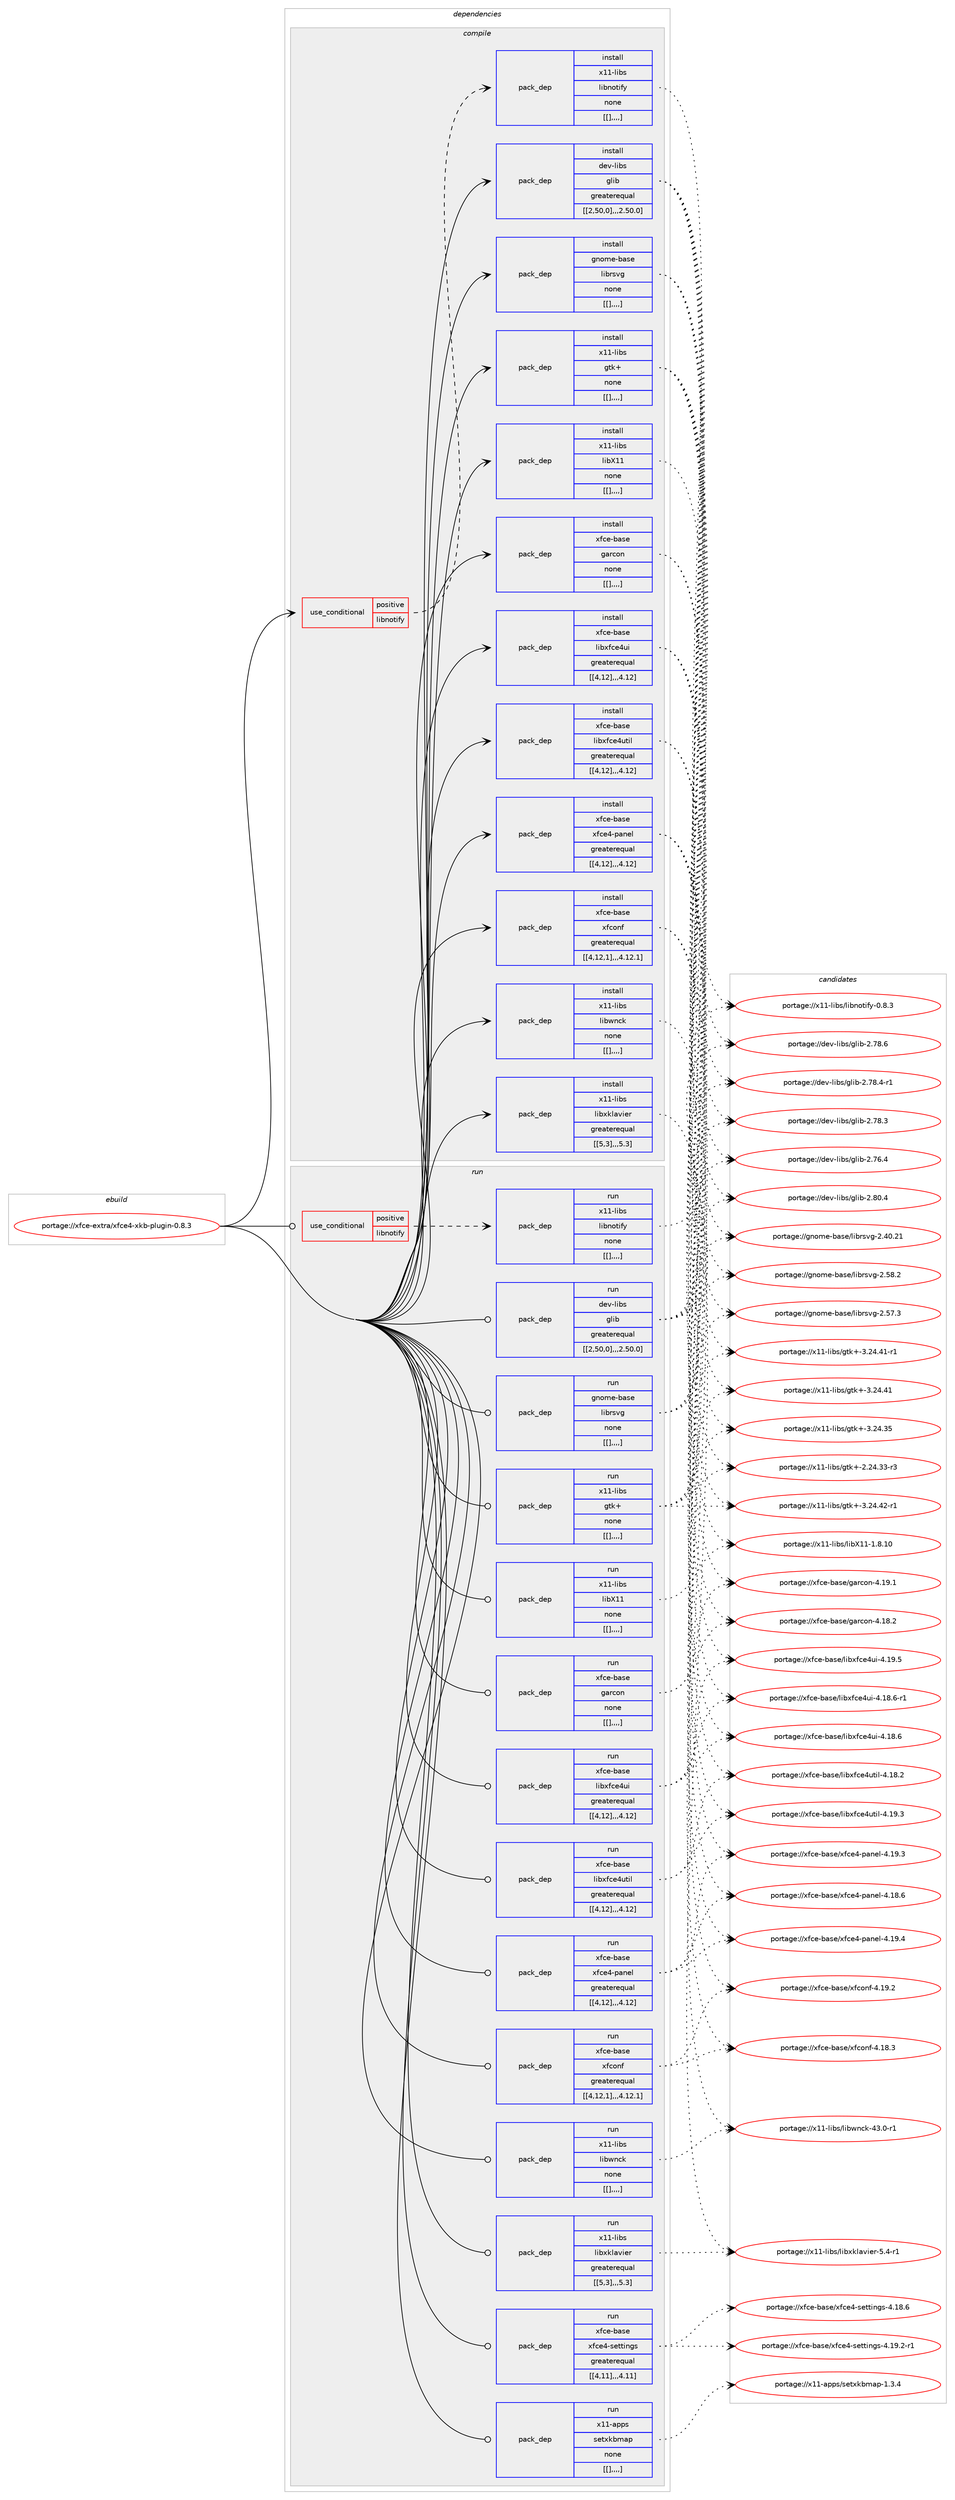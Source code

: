 digraph prolog {

# *************
# Graph options
# *************

newrank=true;
concentrate=true;
compound=true;
graph [rankdir=LR,fontname=Helvetica,fontsize=10,ranksep=1.5];#, ranksep=2.5, nodesep=0.2];
edge  [arrowhead=vee];
node  [fontname=Helvetica,fontsize=10];

# **********
# The ebuild
# **********

subgraph cluster_leftcol {
color=gray;
label=<<i>ebuild</i>>;
id [label="portage://xfce-extra/xfce4-xkb-plugin-0.8.3", color=red, width=4, href="../xfce-extra/xfce4-xkb-plugin-0.8.3.svg"];
}

# ****************
# The dependencies
# ****************

subgraph cluster_midcol {
color=gray;
label=<<i>dependencies</i>>;
subgraph cluster_compile {
fillcolor="#eeeeee";
style=filled;
label=<<i>compile</i>>;
subgraph cond5395 {
dependency16989 [label=<<TABLE BORDER="0" CELLBORDER="1" CELLSPACING="0" CELLPADDING="4"><TR><TD ROWSPAN="3" CELLPADDING="10">use_conditional</TD></TR><TR><TD>positive</TD></TR><TR><TD>libnotify</TD></TR></TABLE>>, shape=none, color=red];
subgraph pack11406 {
dependency16990 [label=<<TABLE BORDER="0" CELLBORDER="1" CELLSPACING="0" CELLPADDING="4" WIDTH="220"><TR><TD ROWSPAN="6" CELLPADDING="30">pack_dep</TD></TR><TR><TD WIDTH="110">install</TD></TR><TR><TD>x11-libs</TD></TR><TR><TD>libnotify</TD></TR><TR><TD>none</TD></TR><TR><TD>[[],,,,]</TD></TR></TABLE>>, shape=none, color=blue];
}
dependency16989:e -> dependency16990:w [weight=20,style="dashed",arrowhead="vee"];
}
id:e -> dependency16989:w [weight=20,style="solid",arrowhead="vee"];
subgraph pack11407 {
dependency16991 [label=<<TABLE BORDER="0" CELLBORDER="1" CELLSPACING="0" CELLPADDING="4" WIDTH="220"><TR><TD ROWSPAN="6" CELLPADDING="30">pack_dep</TD></TR><TR><TD WIDTH="110">install</TD></TR><TR><TD>dev-libs</TD></TR><TR><TD>glib</TD></TR><TR><TD>greaterequal</TD></TR><TR><TD>[[2,50,0],,,2.50.0]</TD></TR></TABLE>>, shape=none, color=blue];
}
id:e -> dependency16991:w [weight=20,style="solid",arrowhead="vee"];
subgraph pack11408 {
dependency16992 [label=<<TABLE BORDER="0" CELLBORDER="1" CELLSPACING="0" CELLPADDING="4" WIDTH="220"><TR><TD ROWSPAN="6" CELLPADDING="30">pack_dep</TD></TR><TR><TD WIDTH="110">install</TD></TR><TR><TD>gnome-base</TD></TR><TR><TD>librsvg</TD></TR><TR><TD>none</TD></TR><TR><TD>[[],,,,]</TD></TR></TABLE>>, shape=none, color=blue];
}
id:e -> dependency16992:w [weight=20,style="solid",arrowhead="vee"];
subgraph pack11409 {
dependency16993 [label=<<TABLE BORDER="0" CELLBORDER="1" CELLSPACING="0" CELLPADDING="4" WIDTH="220"><TR><TD ROWSPAN="6" CELLPADDING="30">pack_dep</TD></TR><TR><TD WIDTH="110">install</TD></TR><TR><TD>x11-libs</TD></TR><TR><TD>gtk+</TD></TR><TR><TD>none</TD></TR><TR><TD>[[],,,,]</TD></TR></TABLE>>, shape=none, color=blue];
}
id:e -> dependency16993:w [weight=20,style="solid",arrowhead="vee"];
subgraph pack11410 {
dependency16994 [label=<<TABLE BORDER="0" CELLBORDER="1" CELLSPACING="0" CELLPADDING="4" WIDTH="220"><TR><TD ROWSPAN="6" CELLPADDING="30">pack_dep</TD></TR><TR><TD WIDTH="110">install</TD></TR><TR><TD>x11-libs</TD></TR><TR><TD>libX11</TD></TR><TR><TD>none</TD></TR><TR><TD>[[],,,,]</TD></TR></TABLE>>, shape=none, color=blue];
}
id:e -> dependency16994:w [weight=20,style="solid",arrowhead="vee"];
subgraph pack11411 {
dependency16995 [label=<<TABLE BORDER="0" CELLBORDER="1" CELLSPACING="0" CELLPADDING="4" WIDTH="220"><TR><TD ROWSPAN="6" CELLPADDING="30">pack_dep</TD></TR><TR><TD WIDTH="110">install</TD></TR><TR><TD>x11-libs</TD></TR><TR><TD>libwnck</TD></TR><TR><TD>none</TD></TR><TR><TD>[[],,,,]</TD></TR></TABLE>>, shape=none, color=blue];
}
id:e -> dependency16995:w [weight=20,style="solid",arrowhead="vee"];
subgraph pack11412 {
dependency16996 [label=<<TABLE BORDER="0" CELLBORDER="1" CELLSPACING="0" CELLPADDING="4" WIDTH="220"><TR><TD ROWSPAN="6" CELLPADDING="30">pack_dep</TD></TR><TR><TD WIDTH="110">install</TD></TR><TR><TD>x11-libs</TD></TR><TR><TD>libxklavier</TD></TR><TR><TD>greaterequal</TD></TR><TR><TD>[[5,3],,,5.3]</TD></TR></TABLE>>, shape=none, color=blue];
}
id:e -> dependency16996:w [weight=20,style="solid",arrowhead="vee"];
subgraph pack11413 {
dependency16997 [label=<<TABLE BORDER="0" CELLBORDER="1" CELLSPACING="0" CELLPADDING="4" WIDTH="220"><TR><TD ROWSPAN="6" CELLPADDING="30">pack_dep</TD></TR><TR><TD WIDTH="110">install</TD></TR><TR><TD>xfce-base</TD></TR><TR><TD>garcon</TD></TR><TR><TD>none</TD></TR><TR><TD>[[],,,,]</TD></TR></TABLE>>, shape=none, color=blue];
}
id:e -> dependency16997:w [weight=20,style="solid",arrowhead="vee"];
subgraph pack11414 {
dependency16998 [label=<<TABLE BORDER="0" CELLBORDER="1" CELLSPACING="0" CELLPADDING="4" WIDTH="220"><TR><TD ROWSPAN="6" CELLPADDING="30">pack_dep</TD></TR><TR><TD WIDTH="110">install</TD></TR><TR><TD>xfce-base</TD></TR><TR><TD>libxfce4ui</TD></TR><TR><TD>greaterequal</TD></TR><TR><TD>[[4,12],,,4.12]</TD></TR></TABLE>>, shape=none, color=blue];
}
id:e -> dependency16998:w [weight=20,style="solid",arrowhead="vee"];
subgraph pack11415 {
dependency16999 [label=<<TABLE BORDER="0" CELLBORDER="1" CELLSPACING="0" CELLPADDING="4" WIDTH="220"><TR><TD ROWSPAN="6" CELLPADDING="30">pack_dep</TD></TR><TR><TD WIDTH="110">install</TD></TR><TR><TD>xfce-base</TD></TR><TR><TD>libxfce4util</TD></TR><TR><TD>greaterequal</TD></TR><TR><TD>[[4,12],,,4.12]</TD></TR></TABLE>>, shape=none, color=blue];
}
id:e -> dependency16999:w [weight=20,style="solid",arrowhead="vee"];
subgraph pack11416 {
dependency17000 [label=<<TABLE BORDER="0" CELLBORDER="1" CELLSPACING="0" CELLPADDING="4" WIDTH="220"><TR><TD ROWSPAN="6" CELLPADDING="30">pack_dep</TD></TR><TR><TD WIDTH="110">install</TD></TR><TR><TD>xfce-base</TD></TR><TR><TD>xfce4-panel</TD></TR><TR><TD>greaterequal</TD></TR><TR><TD>[[4,12],,,4.12]</TD></TR></TABLE>>, shape=none, color=blue];
}
id:e -> dependency17000:w [weight=20,style="solid",arrowhead="vee"];
subgraph pack11417 {
dependency17001 [label=<<TABLE BORDER="0" CELLBORDER="1" CELLSPACING="0" CELLPADDING="4" WIDTH="220"><TR><TD ROWSPAN="6" CELLPADDING="30">pack_dep</TD></TR><TR><TD WIDTH="110">install</TD></TR><TR><TD>xfce-base</TD></TR><TR><TD>xfconf</TD></TR><TR><TD>greaterequal</TD></TR><TR><TD>[[4,12,1],,,4.12.1]</TD></TR></TABLE>>, shape=none, color=blue];
}
id:e -> dependency17001:w [weight=20,style="solid",arrowhead="vee"];
}
subgraph cluster_compileandrun {
fillcolor="#eeeeee";
style=filled;
label=<<i>compile and run</i>>;
}
subgraph cluster_run {
fillcolor="#eeeeee";
style=filled;
label=<<i>run</i>>;
subgraph cond5396 {
dependency17002 [label=<<TABLE BORDER="0" CELLBORDER="1" CELLSPACING="0" CELLPADDING="4"><TR><TD ROWSPAN="3" CELLPADDING="10">use_conditional</TD></TR><TR><TD>positive</TD></TR><TR><TD>libnotify</TD></TR></TABLE>>, shape=none, color=red];
subgraph pack11418 {
dependency17003 [label=<<TABLE BORDER="0" CELLBORDER="1" CELLSPACING="0" CELLPADDING="4" WIDTH="220"><TR><TD ROWSPAN="6" CELLPADDING="30">pack_dep</TD></TR><TR><TD WIDTH="110">run</TD></TR><TR><TD>x11-libs</TD></TR><TR><TD>libnotify</TD></TR><TR><TD>none</TD></TR><TR><TD>[[],,,,]</TD></TR></TABLE>>, shape=none, color=blue];
}
dependency17002:e -> dependency17003:w [weight=20,style="dashed",arrowhead="vee"];
}
id:e -> dependency17002:w [weight=20,style="solid",arrowhead="odot"];
subgraph pack11419 {
dependency17004 [label=<<TABLE BORDER="0" CELLBORDER="1" CELLSPACING="0" CELLPADDING="4" WIDTH="220"><TR><TD ROWSPAN="6" CELLPADDING="30">pack_dep</TD></TR><TR><TD WIDTH="110">run</TD></TR><TR><TD>dev-libs</TD></TR><TR><TD>glib</TD></TR><TR><TD>greaterequal</TD></TR><TR><TD>[[2,50,0],,,2.50.0]</TD></TR></TABLE>>, shape=none, color=blue];
}
id:e -> dependency17004:w [weight=20,style="solid",arrowhead="odot"];
subgraph pack11420 {
dependency17005 [label=<<TABLE BORDER="0" CELLBORDER="1" CELLSPACING="0" CELLPADDING="4" WIDTH="220"><TR><TD ROWSPAN="6" CELLPADDING="30">pack_dep</TD></TR><TR><TD WIDTH="110">run</TD></TR><TR><TD>gnome-base</TD></TR><TR><TD>librsvg</TD></TR><TR><TD>none</TD></TR><TR><TD>[[],,,,]</TD></TR></TABLE>>, shape=none, color=blue];
}
id:e -> dependency17005:w [weight=20,style="solid",arrowhead="odot"];
subgraph pack11421 {
dependency17006 [label=<<TABLE BORDER="0" CELLBORDER="1" CELLSPACING="0" CELLPADDING="4" WIDTH="220"><TR><TD ROWSPAN="6" CELLPADDING="30">pack_dep</TD></TR><TR><TD WIDTH="110">run</TD></TR><TR><TD>x11-apps</TD></TR><TR><TD>setxkbmap</TD></TR><TR><TD>none</TD></TR><TR><TD>[[],,,,]</TD></TR></TABLE>>, shape=none, color=blue];
}
id:e -> dependency17006:w [weight=20,style="solid",arrowhead="odot"];
subgraph pack11422 {
dependency17007 [label=<<TABLE BORDER="0" CELLBORDER="1" CELLSPACING="0" CELLPADDING="4" WIDTH="220"><TR><TD ROWSPAN="6" CELLPADDING="30">pack_dep</TD></TR><TR><TD WIDTH="110">run</TD></TR><TR><TD>x11-libs</TD></TR><TR><TD>gtk+</TD></TR><TR><TD>none</TD></TR><TR><TD>[[],,,,]</TD></TR></TABLE>>, shape=none, color=blue];
}
id:e -> dependency17007:w [weight=20,style="solid",arrowhead="odot"];
subgraph pack11423 {
dependency17008 [label=<<TABLE BORDER="0" CELLBORDER="1" CELLSPACING="0" CELLPADDING="4" WIDTH="220"><TR><TD ROWSPAN="6" CELLPADDING="30">pack_dep</TD></TR><TR><TD WIDTH="110">run</TD></TR><TR><TD>x11-libs</TD></TR><TR><TD>libX11</TD></TR><TR><TD>none</TD></TR><TR><TD>[[],,,,]</TD></TR></TABLE>>, shape=none, color=blue];
}
id:e -> dependency17008:w [weight=20,style="solid",arrowhead="odot"];
subgraph pack11424 {
dependency17009 [label=<<TABLE BORDER="0" CELLBORDER="1" CELLSPACING="0" CELLPADDING="4" WIDTH="220"><TR><TD ROWSPAN="6" CELLPADDING="30">pack_dep</TD></TR><TR><TD WIDTH="110">run</TD></TR><TR><TD>x11-libs</TD></TR><TR><TD>libwnck</TD></TR><TR><TD>none</TD></TR><TR><TD>[[],,,,]</TD></TR></TABLE>>, shape=none, color=blue];
}
id:e -> dependency17009:w [weight=20,style="solid",arrowhead="odot"];
subgraph pack11425 {
dependency17010 [label=<<TABLE BORDER="0" CELLBORDER="1" CELLSPACING="0" CELLPADDING="4" WIDTH="220"><TR><TD ROWSPAN="6" CELLPADDING="30">pack_dep</TD></TR><TR><TD WIDTH="110">run</TD></TR><TR><TD>x11-libs</TD></TR><TR><TD>libxklavier</TD></TR><TR><TD>greaterequal</TD></TR><TR><TD>[[5,3],,,5.3]</TD></TR></TABLE>>, shape=none, color=blue];
}
id:e -> dependency17010:w [weight=20,style="solid",arrowhead="odot"];
subgraph pack11426 {
dependency17011 [label=<<TABLE BORDER="0" CELLBORDER="1" CELLSPACING="0" CELLPADDING="4" WIDTH="220"><TR><TD ROWSPAN="6" CELLPADDING="30">pack_dep</TD></TR><TR><TD WIDTH="110">run</TD></TR><TR><TD>xfce-base</TD></TR><TR><TD>garcon</TD></TR><TR><TD>none</TD></TR><TR><TD>[[],,,,]</TD></TR></TABLE>>, shape=none, color=blue];
}
id:e -> dependency17011:w [weight=20,style="solid",arrowhead="odot"];
subgraph pack11427 {
dependency17012 [label=<<TABLE BORDER="0" CELLBORDER="1" CELLSPACING="0" CELLPADDING="4" WIDTH="220"><TR><TD ROWSPAN="6" CELLPADDING="30">pack_dep</TD></TR><TR><TD WIDTH="110">run</TD></TR><TR><TD>xfce-base</TD></TR><TR><TD>libxfce4ui</TD></TR><TR><TD>greaterequal</TD></TR><TR><TD>[[4,12],,,4.12]</TD></TR></TABLE>>, shape=none, color=blue];
}
id:e -> dependency17012:w [weight=20,style="solid",arrowhead="odot"];
subgraph pack11428 {
dependency17013 [label=<<TABLE BORDER="0" CELLBORDER="1" CELLSPACING="0" CELLPADDING="4" WIDTH="220"><TR><TD ROWSPAN="6" CELLPADDING="30">pack_dep</TD></TR><TR><TD WIDTH="110">run</TD></TR><TR><TD>xfce-base</TD></TR><TR><TD>libxfce4util</TD></TR><TR><TD>greaterequal</TD></TR><TR><TD>[[4,12],,,4.12]</TD></TR></TABLE>>, shape=none, color=blue];
}
id:e -> dependency17013:w [weight=20,style="solid",arrowhead="odot"];
subgraph pack11429 {
dependency17014 [label=<<TABLE BORDER="0" CELLBORDER="1" CELLSPACING="0" CELLPADDING="4" WIDTH="220"><TR><TD ROWSPAN="6" CELLPADDING="30">pack_dep</TD></TR><TR><TD WIDTH="110">run</TD></TR><TR><TD>xfce-base</TD></TR><TR><TD>xfce4-panel</TD></TR><TR><TD>greaterequal</TD></TR><TR><TD>[[4,12],,,4.12]</TD></TR></TABLE>>, shape=none, color=blue];
}
id:e -> dependency17014:w [weight=20,style="solid",arrowhead="odot"];
subgraph pack11430 {
dependency17015 [label=<<TABLE BORDER="0" CELLBORDER="1" CELLSPACING="0" CELLPADDING="4" WIDTH="220"><TR><TD ROWSPAN="6" CELLPADDING="30">pack_dep</TD></TR><TR><TD WIDTH="110">run</TD></TR><TR><TD>xfce-base</TD></TR><TR><TD>xfce4-settings</TD></TR><TR><TD>greaterequal</TD></TR><TR><TD>[[4,11],,,4.11]</TD></TR></TABLE>>, shape=none, color=blue];
}
id:e -> dependency17015:w [weight=20,style="solid",arrowhead="odot"];
subgraph pack11431 {
dependency17016 [label=<<TABLE BORDER="0" CELLBORDER="1" CELLSPACING="0" CELLPADDING="4" WIDTH="220"><TR><TD ROWSPAN="6" CELLPADDING="30">pack_dep</TD></TR><TR><TD WIDTH="110">run</TD></TR><TR><TD>xfce-base</TD></TR><TR><TD>xfconf</TD></TR><TR><TD>greaterequal</TD></TR><TR><TD>[[4,12,1],,,4.12.1]</TD></TR></TABLE>>, shape=none, color=blue];
}
id:e -> dependency17016:w [weight=20,style="solid",arrowhead="odot"];
}
}

# **************
# The candidates
# **************

subgraph cluster_choices {
rank=same;
color=gray;
label=<<i>candidates</i>>;

subgraph choice11406 {
color=black;
nodesep=1;
choice120494945108105981154710810598110111116105102121454846564651 [label="portage://x11-libs/libnotify-0.8.3", color=red, width=4,href="../x11-libs/libnotify-0.8.3.svg"];
dependency16990:e -> choice120494945108105981154710810598110111116105102121454846564651:w [style=dotted,weight="100"];
}
subgraph choice11407 {
color=black;
nodesep=1;
choice1001011184510810598115471031081059845504656484652 [label="portage://dev-libs/glib-2.80.4", color=red, width=4,href="../dev-libs/glib-2.80.4.svg"];
choice1001011184510810598115471031081059845504655564654 [label="portage://dev-libs/glib-2.78.6", color=red, width=4,href="../dev-libs/glib-2.78.6.svg"];
choice10010111845108105981154710310810598455046555646524511449 [label="portage://dev-libs/glib-2.78.4-r1", color=red, width=4,href="../dev-libs/glib-2.78.4-r1.svg"];
choice1001011184510810598115471031081059845504655564651 [label="portage://dev-libs/glib-2.78.3", color=red, width=4,href="../dev-libs/glib-2.78.3.svg"];
choice1001011184510810598115471031081059845504655544652 [label="portage://dev-libs/glib-2.76.4", color=red, width=4,href="../dev-libs/glib-2.76.4.svg"];
dependency16991:e -> choice1001011184510810598115471031081059845504656484652:w [style=dotted,weight="100"];
dependency16991:e -> choice1001011184510810598115471031081059845504655564654:w [style=dotted,weight="100"];
dependency16991:e -> choice10010111845108105981154710310810598455046555646524511449:w [style=dotted,weight="100"];
dependency16991:e -> choice1001011184510810598115471031081059845504655564651:w [style=dotted,weight="100"];
dependency16991:e -> choice1001011184510810598115471031081059845504655544652:w [style=dotted,weight="100"];
}
subgraph choice11408 {
color=black;
nodesep=1;
choice103110111109101459897115101471081059811411511810345504653564650 [label="portage://gnome-base/librsvg-2.58.2", color=red, width=4,href="../gnome-base/librsvg-2.58.2.svg"];
choice103110111109101459897115101471081059811411511810345504653554651 [label="portage://gnome-base/librsvg-2.57.3", color=red, width=4,href="../gnome-base/librsvg-2.57.3.svg"];
choice10311011110910145989711510147108105981141151181034550465248465049 [label="portage://gnome-base/librsvg-2.40.21", color=red, width=4,href="../gnome-base/librsvg-2.40.21.svg"];
dependency16992:e -> choice103110111109101459897115101471081059811411511810345504653564650:w [style=dotted,weight="100"];
dependency16992:e -> choice103110111109101459897115101471081059811411511810345504653554651:w [style=dotted,weight="100"];
dependency16992:e -> choice10311011110910145989711510147108105981141151181034550465248465049:w [style=dotted,weight="100"];
}
subgraph choice11409 {
color=black;
nodesep=1;
choice12049494510810598115471031161074345514650524652504511449 [label="portage://x11-libs/gtk+-3.24.42-r1", color=red, width=4,href="../x11-libs/gtk+-3.24.42-r1.svg"];
choice12049494510810598115471031161074345514650524652494511449 [label="portage://x11-libs/gtk+-3.24.41-r1", color=red, width=4,href="../x11-libs/gtk+-3.24.41-r1.svg"];
choice1204949451081059811547103116107434551465052465249 [label="portage://x11-libs/gtk+-3.24.41", color=red, width=4,href="../x11-libs/gtk+-3.24.41.svg"];
choice1204949451081059811547103116107434551465052465153 [label="portage://x11-libs/gtk+-3.24.35", color=red, width=4,href="../x11-libs/gtk+-3.24.35.svg"];
choice12049494510810598115471031161074345504650524651514511451 [label="portage://x11-libs/gtk+-2.24.33-r3", color=red, width=4,href="../x11-libs/gtk+-2.24.33-r3.svg"];
dependency16993:e -> choice12049494510810598115471031161074345514650524652504511449:w [style=dotted,weight="100"];
dependency16993:e -> choice12049494510810598115471031161074345514650524652494511449:w [style=dotted,weight="100"];
dependency16993:e -> choice1204949451081059811547103116107434551465052465249:w [style=dotted,weight="100"];
dependency16993:e -> choice1204949451081059811547103116107434551465052465153:w [style=dotted,weight="100"];
dependency16993:e -> choice12049494510810598115471031161074345504650524651514511451:w [style=dotted,weight="100"];
}
subgraph choice11410 {
color=black;
nodesep=1;
choice12049494510810598115471081059888494945494656464948 [label="portage://x11-libs/libX11-1.8.10", color=red, width=4,href="../x11-libs/libX11-1.8.10.svg"];
dependency16994:e -> choice12049494510810598115471081059888494945494656464948:w [style=dotted,weight="100"];
}
subgraph choice11411 {
color=black;
nodesep=1;
choice1204949451081059811547108105981191109910745525146484511449 [label="portage://x11-libs/libwnck-43.0-r1", color=red, width=4,href="../x11-libs/libwnck-43.0-r1.svg"];
dependency16995:e -> choice1204949451081059811547108105981191109910745525146484511449:w [style=dotted,weight="100"];
}
subgraph choice11412 {
color=black;
nodesep=1;
choice12049494510810598115471081059812010710897118105101114455346524511449 [label="portage://x11-libs/libxklavier-5.4-r1", color=red, width=4,href="../x11-libs/libxklavier-5.4-r1.svg"];
dependency16996:e -> choice12049494510810598115471081059812010710897118105101114455346524511449:w [style=dotted,weight="100"];
}
subgraph choice11413 {
color=black;
nodesep=1;
choice1201029910145989711510147103971149911111045524649574649 [label="portage://xfce-base/garcon-4.19.1", color=red, width=4,href="../xfce-base/garcon-4.19.1.svg"];
choice1201029910145989711510147103971149911111045524649564650 [label="portage://xfce-base/garcon-4.18.2", color=red, width=4,href="../xfce-base/garcon-4.18.2.svg"];
dependency16997:e -> choice1201029910145989711510147103971149911111045524649574649:w [style=dotted,weight="100"];
dependency16997:e -> choice1201029910145989711510147103971149911111045524649564650:w [style=dotted,weight="100"];
}
subgraph choice11414 {
color=black;
nodesep=1;
choice120102991014598971151014710810598120102991015211710545524649574653 [label="portage://xfce-base/libxfce4ui-4.19.5", color=red, width=4,href="../xfce-base/libxfce4ui-4.19.5.svg"];
choice1201029910145989711510147108105981201029910152117105455246495646544511449 [label="portage://xfce-base/libxfce4ui-4.18.6-r1", color=red, width=4,href="../xfce-base/libxfce4ui-4.18.6-r1.svg"];
choice120102991014598971151014710810598120102991015211710545524649564654 [label="portage://xfce-base/libxfce4ui-4.18.6", color=red, width=4,href="../xfce-base/libxfce4ui-4.18.6.svg"];
dependency16998:e -> choice120102991014598971151014710810598120102991015211710545524649574653:w [style=dotted,weight="100"];
dependency16998:e -> choice1201029910145989711510147108105981201029910152117105455246495646544511449:w [style=dotted,weight="100"];
dependency16998:e -> choice120102991014598971151014710810598120102991015211710545524649564654:w [style=dotted,weight="100"];
}
subgraph choice11415 {
color=black;
nodesep=1;
choice120102991014598971151014710810598120102991015211711610510845524649574651 [label="portage://xfce-base/libxfce4util-4.19.3", color=red, width=4,href="../xfce-base/libxfce4util-4.19.3.svg"];
choice120102991014598971151014710810598120102991015211711610510845524649564650 [label="portage://xfce-base/libxfce4util-4.18.2", color=red, width=4,href="../xfce-base/libxfce4util-4.18.2.svg"];
dependency16999:e -> choice120102991014598971151014710810598120102991015211711610510845524649574651:w [style=dotted,weight="100"];
dependency16999:e -> choice120102991014598971151014710810598120102991015211711610510845524649564650:w [style=dotted,weight="100"];
}
subgraph choice11416 {
color=black;
nodesep=1;
choice12010299101459897115101471201029910152451129711010110845524649574652 [label="portage://xfce-base/xfce4-panel-4.19.4", color=red, width=4,href="../xfce-base/xfce4-panel-4.19.4.svg"];
choice12010299101459897115101471201029910152451129711010110845524649574651 [label="portage://xfce-base/xfce4-panel-4.19.3", color=red, width=4,href="../xfce-base/xfce4-panel-4.19.3.svg"];
choice12010299101459897115101471201029910152451129711010110845524649564654 [label="portage://xfce-base/xfce4-panel-4.18.6", color=red, width=4,href="../xfce-base/xfce4-panel-4.18.6.svg"];
dependency17000:e -> choice12010299101459897115101471201029910152451129711010110845524649574652:w [style=dotted,weight="100"];
dependency17000:e -> choice12010299101459897115101471201029910152451129711010110845524649574651:w [style=dotted,weight="100"];
dependency17000:e -> choice12010299101459897115101471201029910152451129711010110845524649564654:w [style=dotted,weight="100"];
}
subgraph choice11417 {
color=black;
nodesep=1;
choice12010299101459897115101471201029911111010245524649574650 [label="portage://xfce-base/xfconf-4.19.2", color=red, width=4,href="../xfce-base/xfconf-4.19.2.svg"];
choice12010299101459897115101471201029911111010245524649564651 [label="portage://xfce-base/xfconf-4.18.3", color=red, width=4,href="../xfce-base/xfconf-4.18.3.svg"];
dependency17001:e -> choice12010299101459897115101471201029911111010245524649574650:w [style=dotted,weight="100"];
dependency17001:e -> choice12010299101459897115101471201029911111010245524649564651:w [style=dotted,weight="100"];
}
subgraph choice11418 {
color=black;
nodesep=1;
choice120494945108105981154710810598110111116105102121454846564651 [label="portage://x11-libs/libnotify-0.8.3", color=red, width=4,href="../x11-libs/libnotify-0.8.3.svg"];
dependency17003:e -> choice120494945108105981154710810598110111116105102121454846564651:w [style=dotted,weight="100"];
}
subgraph choice11419 {
color=black;
nodesep=1;
choice1001011184510810598115471031081059845504656484652 [label="portage://dev-libs/glib-2.80.4", color=red, width=4,href="../dev-libs/glib-2.80.4.svg"];
choice1001011184510810598115471031081059845504655564654 [label="portage://dev-libs/glib-2.78.6", color=red, width=4,href="../dev-libs/glib-2.78.6.svg"];
choice10010111845108105981154710310810598455046555646524511449 [label="portage://dev-libs/glib-2.78.4-r1", color=red, width=4,href="../dev-libs/glib-2.78.4-r1.svg"];
choice1001011184510810598115471031081059845504655564651 [label="portage://dev-libs/glib-2.78.3", color=red, width=4,href="../dev-libs/glib-2.78.3.svg"];
choice1001011184510810598115471031081059845504655544652 [label="portage://dev-libs/glib-2.76.4", color=red, width=4,href="../dev-libs/glib-2.76.4.svg"];
dependency17004:e -> choice1001011184510810598115471031081059845504656484652:w [style=dotted,weight="100"];
dependency17004:e -> choice1001011184510810598115471031081059845504655564654:w [style=dotted,weight="100"];
dependency17004:e -> choice10010111845108105981154710310810598455046555646524511449:w [style=dotted,weight="100"];
dependency17004:e -> choice1001011184510810598115471031081059845504655564651:w [style=dotted,weight="100"];
dependency17004:e -> choice1001011184510810598115471031081059845504655544652:w [style=dotted,weight="100"];
}
subgraph choice11420 {
color=black;
nodesep=1;
choice103110111109101459897115101471081059811411511810345504653564650 [label="portage://gnome-base/librsvg-2.58.2", color=red, width=4,href="../gnome-base/librsvg-2.58.2.svg"];
choice103110111109101459897115101471081059811411511810345504653554651 [label="portage://gnome-base/librsvg-2.57.3", color=red, width=4,href="../gnome-base/librsvg-2.57.3.svg"];
choice10311011110910145989711510147108105981141151181034550465248465049 [label="portage://gnome-base/librsvg-2.40.21", color=red, width=4,href="../gnome-base/librsvg-2.40.21.svg"];
dependency17005:e -> choice103110111109101459897115101471081059811411511810345504653564650:w [style=dotted,weight="100"];
dependency17005:e -> choice103110111109101459897115101471081059811411511810345504653554651:w [style=dotted,weight="100"];
dependency17005:e -> choice10311011110910145989711510147108105981141151181034550465248465049:w [style=dotted,weight="100"];
}
subgraph choice11421 {
color=black;
nodesep=1;
choice12049494597112112115471151011161201079810997112454946514652 [label="portage://x11-apps/setxkbmap-1.3.4", color=red, width=4,href="../x11-apps/setxkbmap-1.3.4.svg"];
dependency17006:e -> choice12049494597112112115471151011161201079810997112454946514652:w [style=dotted,weight="100"];
}
subgraph choice11422 {
color=black;
nodesep=1;
choice12049494510810598115471031161074345514650524652504511449 [label="portage://x11-libs/gtk+-3.24.42-r1", color=red, width=4,href="../x11-libs/gtk+-3.24.42-r1.svg"];
choice12049494510810598115471031161074345514650524652494511449 [label="portage://x11-libs/gtk+-3.24.41-r1", color=red, width=4,href="../x11-libs/gtk+-3.24.41-r1.svg"];
choice1204949451081059811547103116107434551465052465249 [label="portage://x11-libs/gtk+-3.24.41", color=red, width=4,href="../x11-libs/gtk+-3.24.41.svg"];
choice1204949451081059811547103116107434551465052465153 [label="portage://x11-libs/gtk+-3.24.35", color=red, width=4,href="../x11-libs/gtk+-3.24.35.svg"];
choice12049494510810598115471031161074345504650524651514511451 [label="portage://x11-libs/gtk+-2.24.33-r3", color=red, width=4,href="../x11-libs/gtk+-2.24.33-r3.svg"];
dependency17007:e -> choice12049494510810598115471031161074345514650524652504511449:w [style=dotted,weight="100"];
dependency17007:e -> choice12049494510810598115471031161074345514650524652494511449:w [style=dotted,weight="100"];
dependency17007:e -> choice1204949451081059811547103116107434551465052465249:w [style=dotted,weight="100"];
dependency17007:e -> choice1204949451081059811547103116107434551465052465153:w [style=dotted,weight="100"];
dependency17007:e -> choice12049494510810598115471031161074345504650524651514511451:w [style=dotted,weight="100"];
}
subgraph choice11423 {
color=black;
nodesep=1;
choice12049494510810598115471081059888494945494656464948 [label="portage://x11-libs/libX11-1.8.10", color=red, width=4,href="../x11-libs/libX11-1.8.10.svg"];
dependency17008:e -> choice12049494510810598115471081059888494945494656464948:w [style=dotted,weight="100"];
}
subgraph choice11424 {
color=black;
nodesep=1;
choice1204949451081059811547108105981191109910745525146484511449 [label="portage://x11-libs/libwnck-43.0-r1", color=red, width=4,href="../x11-libs/libwnck-43.0-r1.svg"];
dependency17009:e -> choice1204949451081059811547108105981191109910745525146484511449:w [style=dotted,weight="100"];
}
subgraph choice11425 {
color=black;
nodesep=1;
choice12049494510810598115471081059812010710897118105101114455346524511449 [label="portage://x11-libs/libxklavier-5.4-r1", color=red, width=4,href="../x11-libs/libxklavier-5.4-r1.svg"];
dependency17010:e -> choice12049494510810598115471081059812010710897118105101114455346524511449:w [style=dotted,weight="100"];
}
subgraph choice11426 {
color=black;
nodesep=1;
choice1201029910145989711510147103971149911111045524649574649 [label="portage://xfce-base/garcon-4.19.1", color=red, width=4,href="../xfce-base/garcon-4.19.1.svg"];
choice1201029910145989711510147103971149911111045524649564650 [label="portage://xfce-base/garcon-4.18.2", color=red, width=4,href="../xfce-base/garcon-4.18.2.svg"];
dependency17011:e -> choice1201029910145989711510147103971149911111045524649574649:w [style=dotted,weight="100"];
dependency17011:e -> choice1201029910145989711510147103971149911111045524649564650:w [style=dotted,weight="100"];
}
subgraph choice11427 {
color=black;
nodesep=1;
choice120102991014598971151014710810598120102991015211710545524649574653 [label="portage://xfce-base/libxfce4ui-4.19.5", color=red, width=4,href="../xfce-base/libxfce4ui-4.19.5.svg"];
choice1201029910145989711510147108105981201029910152117105455246495646544511449 [label="portage://xfce-base/libxfce4ui-4.18.6-r1", color=red, width=4,href="../xfce-base/libxfce4ui-4.18.6-r1.svg"];
choice120102991014598971151014710810598120102991015211710545524649564654 [label="portage://xfce-base/libxfce4ui-4.18.6", color=red, width=4,href="../xfce-base/libxfce4ui-4.18.6.svg"];
dependency17012:e -> choice120102991014598971151014710810598120102991015211710545524649574653:w [style=dotted,weight="100"];
dependency17012:e -> choice1201029910145989711510147108105981201029910152117105455246495646544511449:w [style=dotted,weight="100"];
dependency17012:e -> choice120102991014598971151014710810598120102991015211710545524649564654:w [style=dotted,weight="100"];
}
subgraph choice11428 {
color=black;
nodesep=1;
choice120102991014598971151014710810598120102991015211711610510845524649574651 [label="portage://xfce-base/libxfce4util-4.19.3", color=red, width=4,href="../xfce-base/libxfce4util-4.19.3.svg"];
choice120102991014598971151014710810598120102991015211711610510845524649564650 [label="portage://xfce-base/libxfce4util-4.18.2", color=red, width=4,href="../xfce-base/libxfce4util-4.18.2.svg"];
dependency17013:e -> choice120102991014598971151014710810598120102991015211711610510845524649574651:w [style=dotted,weight="100"];
dependency17013:e -> choice120102991014598971151014710810598120102991015211711610510845524649564650:w [style=dotted,weight="100"];
}
subgraph choice11429 {
color=black;
nodesep=1;
choice12010299101459897115101471201029910152451129711010110845524649574652 [label="portage://xfce-base/xfce4-panel-4.19.4", color=red, width=4,href="../xfce-base/xfce4-panel-4.19.4.svg"];
choice12010299101459897115101471201029910152451129711010110845524649574651 [label="portage://xfce-base/xfce4-panel-4.19.3", color=red, width=4,href="../xfce-base/xfce4-panel-4.19.3.svg"];
choice12010299101459897115101471201029910152451129711010110845524649564654 [label="portage://xfce-base/xfce4-panel-4.18.6", color=red, width=4,href="../xfce-base/xfce4-panel-4.18.6.svg"];
dependency17014:e -> choice12010299101459897115101471201029910152451129711010110845524649574652:w [style=dotted,weight="100"];
dependency17014:e -> choice12010299101459897115101471201029910152451129711010110845524649574651:w [style=dotted,weight="100"];
dependency17014:e -> choice12010299101459897115101471201029910152451129711010110845524649564654:w [style=dotted,weight="100"];
}
subgraph choice11430 {
color=black;
nodesep=1;
choice1201029910145989711510147120102991015245115101116116105110103115455246495746504511449 [label="portage://xfce-base/xfce4-settings-4.19.2-r1", color=red, width=4,href="../xfce-base/xfce4-settings-4.19.2-r1.svg"];
choice120102991014598971151014712010299101524511510111611610511010311545524649564654 [label="portage://xfce-base/xfce4-settings-4.18.6", color=red, width=4,href="../xfce-base/xfce4-settings-4.18.6.svg"];
dependency17015:e -> choice1201029910145989711510147120102991015245115101116116105110103115455246495746504511449:w [style=dotted,weight="100"];
dependency17015:e -> choice120102991014598971151014712010299101524511510111611610511010311545524649564654:w [style=dotted,weight="100"];
}
subgraph choice11431 {
color=black;
nodesep=1;
choice12010299101459897115101471201029911111010245524649574650 [label="portage://xfce-base/xfconf-4.19.2", color=red, width=4,href="../xfce-base/xfconf-4.19.2.svg"];
choice12010299101459897115101471201029911111010245524649564651 [label="portage://xfce-base/xfconf-4.18.3", color=red, width=4,href="../xfce-base/xfconf-4.18.3.svg"];
dependency17016:e -> choice12010299101459897115101471201029911111010245524649574650:w [style=dotted,weight="100"];
dependency17016:e -> choice12010299101459897115101471201029911111010245524649564651:w [style=dotted,weight="100"];
}
}

}
